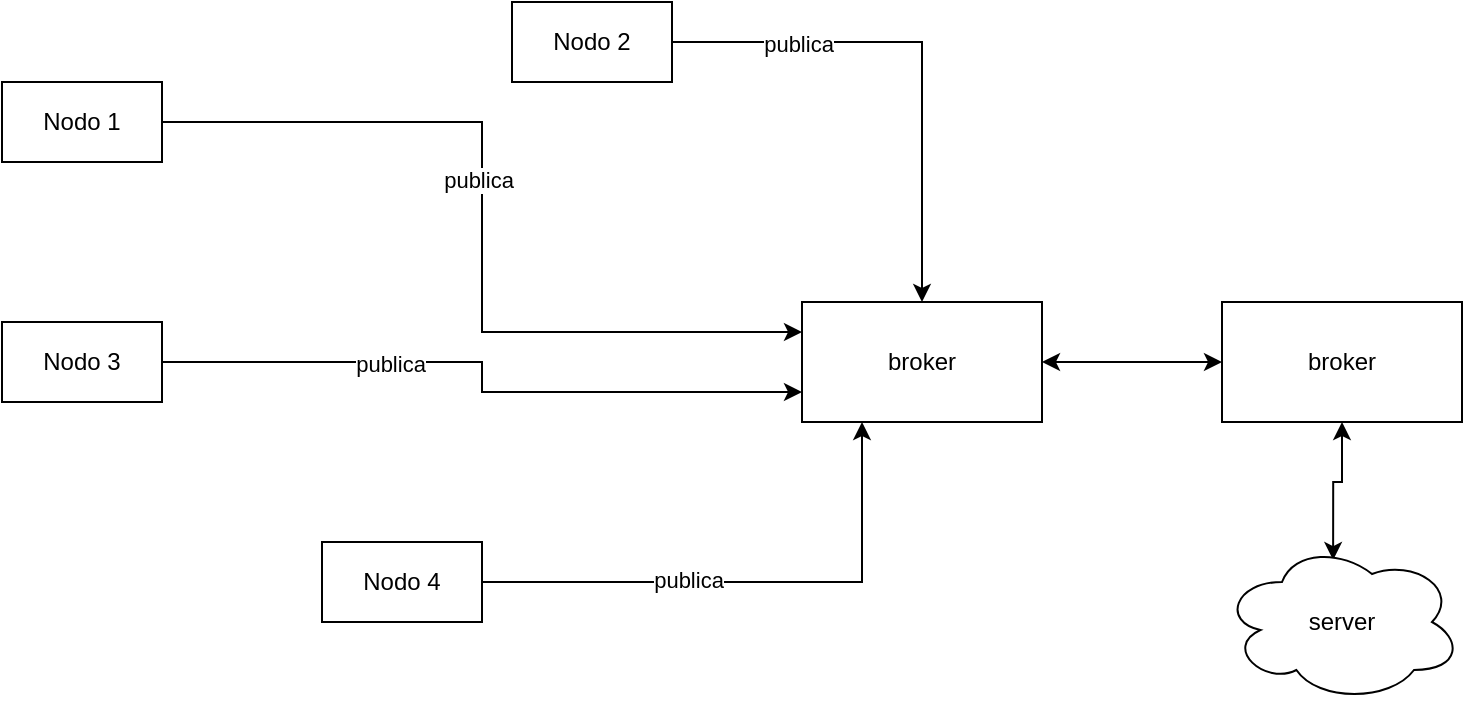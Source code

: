 <mxfile version="20.3.0" type="device" pages="3"><diagram id="WfnQ6OCcQOJpDlj6QeOR" name="Page-1"><mxGraphModel dx="946" dy="602" grid="1" gridSize="10" guides="1" tooltips="1" connect="1" arrows="1" fold="1" page="1" pageScale="1" pageWidth="850" pageHeight="1100" math="0" shadow="0"><root><mxCell id="0"/><mxCell id="1" parent="0"/><mxCell id="d5e47UaNYYXeC8pHtWtw-9" style="edgeStyle=orthogonalEdgeStyle;rounded=0;orthogonalLoop=1;jettySize=auto;html=1;entryX=0;entryY=0.25;entryDx=0;entryDy=0;" parent="1" source="d5e47UaNYYXeC8pHtWtw-1" target="d5e47UaNYYXeC8pHtWtw-7" edge="1"><mxGeometry relative="1" as="geometry"/></mxCell><mxCell id="d5e47UaNYYXeC8pHtWtw-15" value="publica" style="edgeLabel;html=1;align=center;verticalAlign=middle;resizable=0;points=[];" parent="d5e47UaNYYXeC8pHtWtw-9" vertex="1" connectable="0"><mxGeometry x="-0.111" y="-2" relative="1" as="geometry"><mxPoint as="offset"/></mxGeometry></mxCell><mxCell id="d5e47UaNYYXeC8pHtWtw-1" value="Nodo 1" style="rounded=0;whiteSpace=wrap;html=1;" parent="1" vertex="1"><mxGeometry x="90" y="120" width="80" height="40" as="geometry"/></mxCell><mxCell id="d5e47UaNYYXeC8pHtWtw-10" style="edgeStyle=orthogonalEdgeStyle;rounded=0;orthogonalLoop=1;jettySize=auto;html=1;entryX=0;entryY=0.75;entryDx=0;entryDy=0;" parent="1" source="d5e47UaNYYXeC8pHtWtw-2" target="d5e47UaNYYXeC8pHtWtw-7" edge="1"><mxGeometry relative="1" as="geometry"/></mxCell><mxCell id="d5e47UaNYYXeC8pHtWtw-16" value="publica" style="edgeLabel;html=1;align=center;verticalAlign=middle;resizable=0;points=[];" parent="d5e47UaNYYXeC8pHtWtw-10" vertex="1" connectable="0"><mxGeometry x="-0.319" y="-1" relative="1" as="geometry"><mxPoint as="offset"/></mxGeometry></mxCell><mxCell id="d5e47UaNYYXeC8pHtWtw-2" value="Nodo 3" style="rounded=0;whiteSpace=wrap;html=1;" parent="1" vertex="1"><mxGeometry x="90" y="240" width="80" height="40" as="geometry"/></mxCell><mxCell id="d5e47UaNYYXeC8pHtWtw-11" style="edgeStyle=orthogonalEdgeStyle;rounded=0;orthogonalLoop=1;jettySize=auto;html=1;entryX=0.25;entryY=1;entryDx=0;entryDy=0;" parent="1" source="d5e47UaNYYXeC8pHtWtw-3" target="d5e47UaNYYXeC8pHtWtw-7" edge="1"><mxGeometry relative="1" as="geometry"/></mxCell><mxCell id="d5e47UaNYYXeC8pHtWtw-17" value="publica" style="edgeLabel;html=1;align=center;verticalAlign=middle;resizable=0;points=[];" parent="d5e47UaNYYXeC8pHtWtw-11" vertex="1" connectable="0"><mxGeometry x="-0.237" y="1" relative="1" as="geometry"><mxPoint as="offset"/></mxGeometry></mxCell><mxCell id="d5e47UaNYYXeC8pHtWtw-3" value="Nodo 4" style="rounded=0;whiteSpace=wrap;html=1;" parent="1" vertex="1"><mxGeometry x="250" y="350" width="80" height="40" as="geometry"/></mxCell><mxCell id="d5e47UaNYYXeC8pHtWtw-8" style="edgeStyle=orthogonalEdgeStyle;rounded=0;orthogonalLoop=1;jettySize=auto;html=1;" parent="1" source="d5e47UaNYYXeC8pHtWtw-4" target="d5e47UaNYYXeC8pHtWtw-7" edge="1"><mxGeometry relative="1" as="geometry"/></mxCell><mxCell id="d5e47UaNYYXeC8pHtWtw-14" value="publica" style="edgeLabel;html=1;align=center;verticalAlign=middle;resizable=0;points=[];" parent="d5e47UaNYYXeC8pHtWtw-8" vertex="1" connectable="0"><mxGeometry x="-0.506" y="-1" relative="1" as="geometry"><mxPoint as="offset"/></mxGeometry></mxCell><mxCell id="d5e47UaNYYXeC8pHtWtw-4" value="Nodo 2" style="rounded=0;whiteSpace=wrap;html=1;" parent="1" vertex="1"><mxGeometry x="345" y="80" width="80" height="40" as="geometry"/></mxCell><mxCell id="Gv6OukN64wRAGp_H_hCD-1" style="edgeStyle=none;rounded=0;orthogonalLoop=1;jettySize=auto;html=1;startArrow=classic;startFill=1;" parent="1" source="d5e47UaNYYXeC8pHtWtw-7" target="d5e47UaNYYXeC8pHtWtw-18" edge="1"><mxGeometry relative="1" as="geometry"/></mxCell><mxCell id="d5e47UaNYYXeC8pHtWtw-7" value="broker" style="rounded=0;whiteSpace=wrap;html=1;" parent="1" vertex="1"><mxGeometry x="490" y="230" width="120" height="60" as="geometry"/></mxCell><mxCell id="d5e47UaNYYXeC8pHtWtw-21" style="edgeStyle=orthogonalEdgeStyle;rounded=0;orthogonalLoop=1;jettySize=auto;html=1;entryX=0.463;entryY=0.113;entryDx=0;entryDy=0;entryPerimeter=0;startArrow=classic;startFill=1;" parent="1" source="d5e47UaNYYXeC8pHtWtw-18" target="d5e47UaNYYXeC8pHtWtw-20" edge="1"><mxGeometry relative="1" as="geometry"/></mxCell><mxCell id="d5e47UaNYYXeC8pHtWtw-18" value="broker" style="rounded=0;whiteSpace=wrap;html=1;" parent="1" vertex="1"><mxGeometry x="700" y="230" width="120" height="60" as="geometry"/></mxCell><mxCell id="d5e47UaNYYXeC8pHtWtw-20" value="server" style="ellipse;shape=cloud;whiteSpace=wrap;html=1;" parent="1" vertex="1"><mxGeometry x="700" y="350" width="120" height="80" as="geometry"/></mxCell></root></mxGraphModel></diagram><diagram id="ao0QNyXMv9Yl1l4E-6LV" name="Page-2"><mxGraphModel dx="946" dy="602" grid="1" gridSize="10" guides="1" tooltips="1" connect="1" arrows="1" fold="1" page="1" pageScale="1" pageWidth="850" pageHeight="1100" math="0" shadow="0"><root><mxCell id="0"/><mxCell id="1" parent="0"/><mxCell id="hMXfmB4OuGAWc063u9Yi-1" value="" style="whiteSpace=wrap;html=1;aspect=fixed;" parent="1" vertex="1"><mxGeometry x="130" y="90" width="380" height="380" as="geometry"/></mxCell><mxCell id="hMXfmB4OuGAWc063u9Yi-2" value="3g" style="ellipse;whiteSpace=wrap;html=1;" parent="1" vertex="1"><mxGeometry x="110" y="80" width="120" height="80" as="geometry"/></mxCell><mxCell id="hMXfmB4OuGAWc063u9Yi-3" value="" style="triangle;whiteSpace=wrap;html=1;rotation=88;" parent="1" vertex="1"><mxGeometry x="400" y="330" width="80" height="230" as="geometry"/></mxCell><mxCell id="hMXfmB4OuGAWc063u9Yi-7" style="edgeStyle=orthogonalEdgeStyle;rounded=0;orthogonalLoop=1;jettySize=auto;html=1;startArrow=classic;startFill=1;" parent="1" source="hMXfmB4OuGAWc063u9Yi-5" target="hMXfmB4OuGAWc063u9Yi-10" edge="1"><mxGeometry relative="1" as="geometry"/></mxCell><mxCell id="hMXfmB4OuGAWc063u9Yi-8" value="Zeebe" style="edgeLabel;html=1;align=center;verticalAlign=middle;resizable=0;points=[];" parent="hMXfmB4OuGAWc063u9Yi-7" vertex="1" connectable="0"><mxGeometry x="0.618" y="4" relative="1" as="geometry"><mxPoint y="1" as="offset"/></mxGeometry></mxCell><mxCell id="hMXfmB4OuGAWc063u9Yi-5" value="" style="fontColor=#0066CC;verticalAlign=top;verticalLabelPosition=bottom;labelPosition=center;align=center;html=1;outlineConnect=0;fillColor=#CCCCCC;strokeColor=#6881B3;gradientColor=none;gradientDirection=north;strokeWidth=2;shape=mxgraph.networks.wireless_modem;" parent="1" vertex="1"><mxGeometry x="190" y="50" width="70" height="65" as="geometry"/></mxCell><mxCell id="hMXfmB4OuGAWc063u9Yi-6" value="" style="aspect=fixed;perimeter=ellipsePerimeter;html=1;align=center;shadow=0;dashed=0;spacingTop=3;image;image=img/lib/active_directory/modem.svg;" parent="1" vertex="1"><mxGeometry x="425" y="400" width="50" height="41.5" as="geometry"/></mxCell><mxCell id="hMXfmB4OuGAWc063u9Yi-12" style="edgeStyle=orthogonalEdgeStyle;rounded=0;orthogonalLoop=1;jettySize=auto;html=1;startArrow=classic;startFill=1;" parent="1" source="hMXfmB4OuGAWc063u9Yi-10" target="hMXfmB4OuGAWc063u9Yi-6" edge="1"><mxGeometry relative="1" as="geometry"/></mxCell><mxCell id="hMXfmB4OuGAWc063u9Yi-13" value="Zeebe" style="edgeLabel;html=1;align=center;verticalAlign=middle;resizable=0;points=[];" parent="hMXfmB4OuGAWc063u9Yi-12" vertex="1" connectable="0"><mxGeometry x="-0.019" y="1" relative="1" as="geometry"><mxPoint as="offset"/></mxGeometry></mxCell><mxCell id="hMXfmB4OuGAWc063u9Yi-10" value="" style="sketch=0;pointerEvents=1;shadow=0;dashed=0;html=1;strokeColor=none;fillColor=#505050;labelPosition=center;verticalLabelPosition=bottom;verticalAlign=top;outlineConnect=0;align=center;shape=mxgraph.office.devices.modem;" parent="1" vertex="1"><mxGeometry x="290" y="220" width="54" height="34" as="geometry"/></mxCell></root></mxGraphModel></diagram><diagram id="oJIQXVuDpgkUyeFM4emr" name="Page-3"><mxGraphModel dx="1796" dy="602" grid="1" gridSize="10" guides="1" tooltips="1" connect="1" arrows="1" fold="1" page="1" pageScale="1" pageWidth="850" pageHeight="1100" math="0" shadow="0"><root><mxCell id="0"/><mxCell id="1" parent="0"/><mxCell id="p5eeSoQlalhaBquuU7-V-1" value="" style="rounded=0;whiteSpace=wrap;html=1;" parent="1" vertex="1"><mxGeometry x="80" y="50" width="710" height="520" as="geometry"/></mxCell><mxCell id="p5eeSoQlalhaBquuU7-V-11" style="edgeStyle=none;rounded=0;orthogonalLoop=1;jettySize=auto;html=1;entryX=0;entryY=1;entryDx=0;entryDy=0;startArrow=classic;startFill=1;" parent="1" source="p5eeSoQlalhaBquuU7-V-2" target="p5eeSoQlalhaBquuU7-V-3" edge="1"><mxGeometry relative="1" as="geometry"/></mxCell><mxCell id="p5eeSoQlalhaBquuU7-V-12" value="2500m" style="edgeLabel;html=1;align=center;verticalAlign=middle;resizable=0;points=[];" parent="p5eeSoQlalhaBquuU7-V-11" vertex="1" connectable="0"><mxGeometry x="0.771" y="-3" relative="1" as="geometry"><mxPoint as="offset"/></mxGeometry></mxCell><mxCell id="p5eeSoQlalhaBquuU7-V-2" value="" style="ellipse;whiteSpace=wrap;html=1;aspect=fixed;" parent="1" vertex="1"><mxGeometry x="100" y="530" width="30" height="30" as="geometry"/></mxCell><mxCell id="p5eeSoQlalhaBquuU7-V-9" style="rounded=0;orthogonalLoop=1;jettySize=auto;html=1;startArrow=classic;startFill=1;" parent="1" source="p5eeSoQlalhaBquuU7-V-3" target="p5eeSoQlalhaBquuU7-V-4" edge="1"><mxGeometry relative="1" as="geometry"/></mxCell><mxCell id="p5eeSoQlalhaBquuU7-V-10" value="500m" style="edgeLabel;html=1;align=center;verticalAlign=middle;resizable=0;points=[];" parent="p5eeSoQlalhaBquuU7-V-9" vertex="1" connectable="0"><mxGeometry x="0.463" y="-1" relative="1" as="geometry"><mxPoint as="offset"/></mxGeometry></mxCell><mxCell id="p5eeSoQlalhaBquuU7-V-3" value="" style="ellipse;whiteSpace=wrap;html=1;aspect=fixed;" parent="1" vertex="1"><mxGeometry x="560" y="150" width="30" height="30" as="geometry"/></mxCell><mxCell id="p5eeSoQlalhaBquuU7-V-4" value="" style="ellipse;whiteSpace=wrap;html=1;aspect=fixed;" parent="1" vertex="1"><mxGeometry x="690" y="100" width="30" height="30" as="geometry"/></mxCell><mxCell id="p5eeSoQlalhaBquuU7-V-5" value="" style="rhombus;whiteSpace=wrap;html=1;" parent="1" vertex="1"><mxGeometry x="215" y="160" width="345" height="320" as="geometry"/></mxCell><UserObject label="https://es.digi.com/products/assets/digi-ix15/digi-ix15-digi-rm" link="https://es.digi.com/products/assets/digi-ix15/digi-ix15-digi-rm" id="p5eeSoQlalhaBquuU7-V-13"><mxCell style="fontColor=#0066CC;verticalAlign=top;verticalLabelPosition=bottom;labelPosition=center;align=center;html=1;outlineConnect=0;fillColor=#CCCCCC;strokeColor=#6881B3;gradientColor=none;gradientDirection=north;strokeWidth=2;shape=mxgraph.networks.wireless_modem;" parent="1" vertex="1"><mxGeometry x="91" y="425" width="70" height="55" as="geometry"/></mxCell></UserObject><mxCell id="p5eeSoQlalhaBquuU7-V-14" value="" style="sketch=0;pointerEvents=1;shadow=0;dashed=0;html=1;strokeColor=none;fillColor=#505050;labelPosition=center;verticalLabelPosition=bottom;verticalAlign=top;outlineConnect=0;align=center;shape=mxgraph.office.devices.modem;" parent="1" vertex="1"><mxGeometry x="161" y="210" width="54" height="34" as="geometry"/></mxCell><mxCell id="p5eeSoQlalhaBquuU7-V-15" value="" style="sketch=0;pointerEvents=1;shadow=0;dashed=0;html=1;strokeColor=none;fillColor=#505050;labelPosition=center;verticalLabelPosition=bottom;verticalAlign=top;outlineConnect=0;align=center;shape=mxgraph.office.devices.modem;" parent="1" vertex="1"><mxGeometry x="360.5" y="90" width="54" height="34" as="geometry"/></mxCell></root></mxGraphModel></diagram></mxfile>